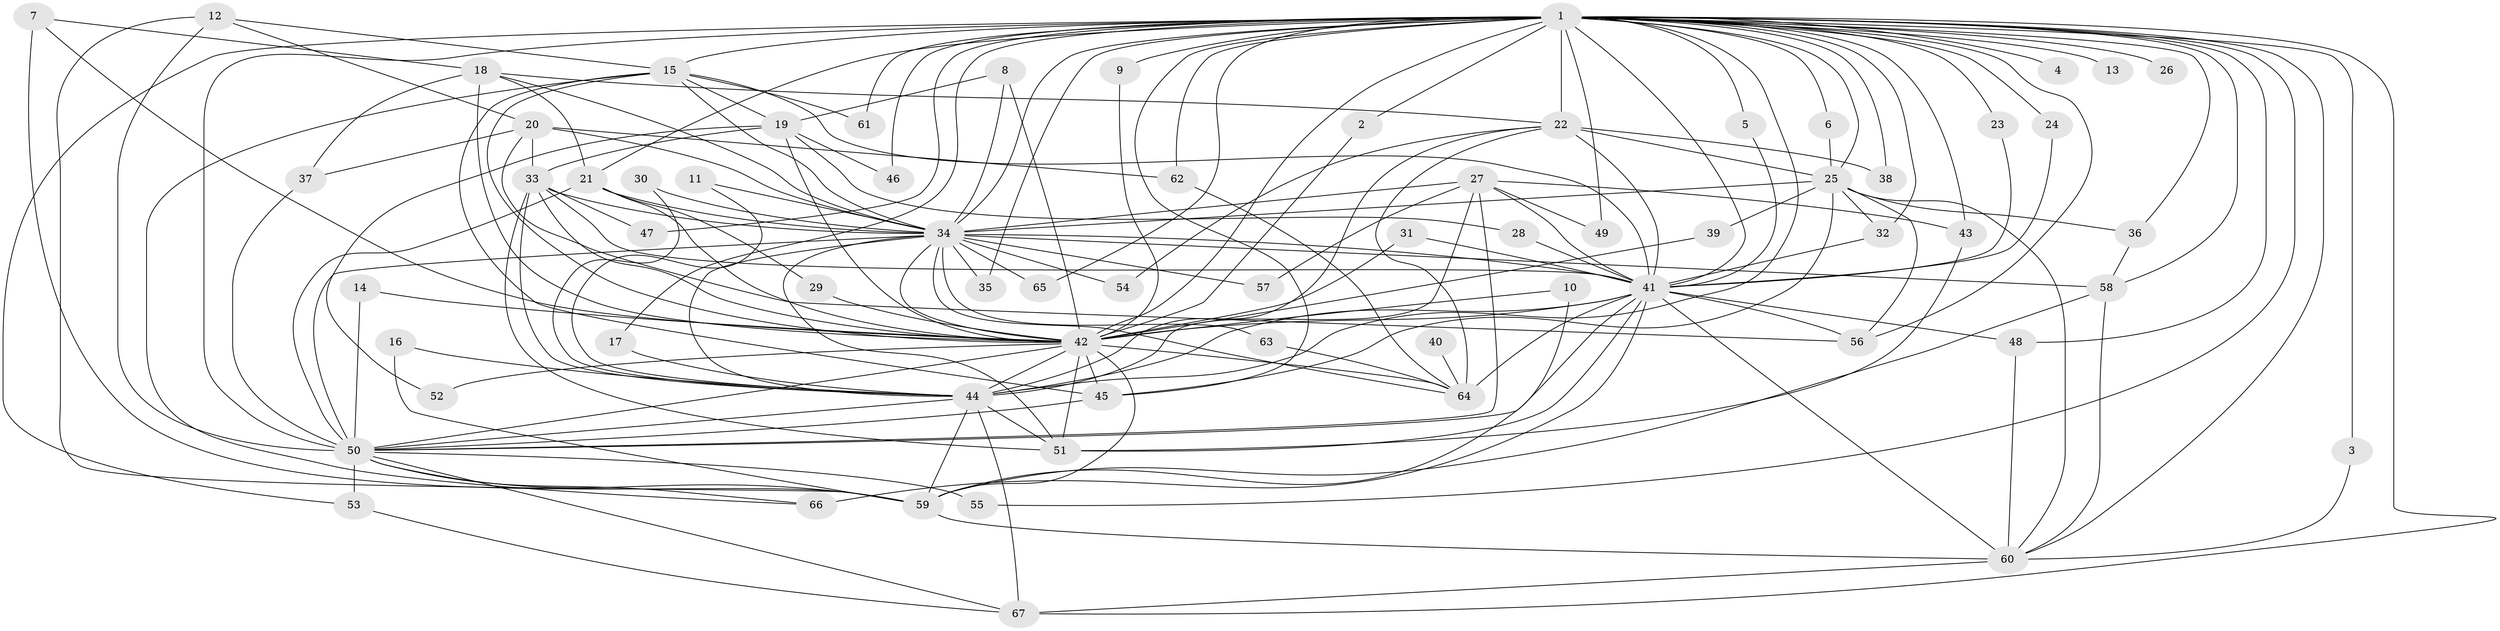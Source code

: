 // original degree distribution, {16: 0.007518796992481203, 21: 0.015037593984962405, 29: 0.015037593984962405, 17: 0.015037593984962405, 27: 0.007518796992481203, 22: 0.007518796992481203, 24: 0.007518796992481203, 6: 0.022556390977443608, 4: 0.09022556390977443, 2: 0.5263157894736842, 5: 0.03759398496240601, 9: 0.015037593984962405, 7: 0.022556390977443608, 3: 0.20300751879699247, 8: 0.007518796992481203}
// Generated by graph-tools (version 1.1) at 2025/49/03/09/25 03:49:37]
// undirected, 67 vertices, 175 edges
graph export_dot {
graph [start="1"]
  node [color=gray90,style=filled];
  1;
  2;
  3;
  4;
  5;
  6;
  7;
  8;
  9;
  10;
  11;
  12;
  13;
  14;
  15;
  16;
  17;
  18;
  19;
  20;
  21;
  22;
  23;
  24;
  25;
  26;
  27;
  28;
  29;
  30;
  31;
  32;
  33;
  34;
  35;
  36;
  37;
  38;
  39;
  40;
  41;
  42;
  43;
  44;
  45;
  46;
  47;
  48;
  49;
  50;
  51;
  52;
  53;
  54;
  55;
  56;
  57;
  58;
  59;
  60;
  61;
  62;
  63;
  64;
  65;
  66;
  67;
  1 -- 2 [weight=1.0];
  1 -- 3 [weight=1.0];
  1 -- 4 [weight=2.0];
  1 -- 5 [weight=1.0];
  1 -- 6 [weight=1.0];
  1 -- 9 [weight=1.0];
  1 -- 13 [weight=1.0];
  1 -- 15 [weight=1.0];
  1 -- 17 [weight=1.0];
  1 -- 21 [weight=1.0];
  1 -- 22 [weight=2.0];
  1 -- 23 [weight=1.0];
  1 -- 24 [weight=1.0];
  1 -- 25 [weight=1.0];
  1 -- 26 [weight=2.0];
  1 -- 32 [weight=1.0];
  1 -- 34 [weight=4.0];
  1 -- 35 [weight=1.0];
  1 -- 36 [weight=1.0];
  1 -- 38 [weight=1.0];
  1 -- 41 [weight=5.0];
  1 -- 42 [weight=8.0];
  1 -- 43 [weight=1.0];
  1 -- 44 [weight=4.0];
  1 -- 45 [weight=1.0];
  1 -- 46 [weight=2.0];
  1 -- 47 [weight=1.0];
  1 -- 48 [weight=2.0];
  1 -- 49 [weight=1.0];
  1 -- 50 [weight=4.0];
  1 -- 53 [weight=1.0];
  1 -- 55 [weight=1.0];
  1 -- 56 [weight=1.0];
  1 -- 58 [weight=1.0];
  1 -- 60 [weight=1.0];
  1 -- 61 [weight=1.0];
  1 -- 62 [weight=1.0];
  1 -- 65 [weight=2.0];
  1 -- 67 [weight=1.0];
  2 -- 42 [weight=1.0];
  3 -- 60 [weight=1.0];
  5 -- 41 [weight=1.0];
  6 -- 25 [weight=1.0];
  7 -- 18 [weight=1.0];
  7 -- 42 [weight=1.0];
  7 -- 59 [weight=1.0];
  8 -- 19 [weight=1.0];
  8 -- 34 [weight=1.0];
  8 -- 42 [weight=2.0];
  9 -- 42 [weight=1.0];
  10 -- 42 [weight=1.0];
  10 -- 59 [weight=1.0];
  11 -- 34 [weight=1.0];
  11 -- 44 [weight=1.0];
  12 -- 15 [weight=1.0];
  12 -- 20 [weight=1.0];
  12 -- 50 [weight=1.0];
  12 -- 59 [weight=1.0];
  14 -- 42 [weight=1.0];
  14 -- 50 [weight=1.0];
  15 -- 19 [weight=1.0];
  15 -- 34 [weight=1.0];
  15 -- 41 [weight=1.0];
  15 -- 42 [weight=1.0];
  15 -- 45 [weight=1.0];
  15 -- 61 [weight=1.0];
  15 -- 66 [weight=1.0];
  16 -- 44 [weight=1.0];
  16 -- 59 [weight=1.0];
  17 -- 44 [weight=1.0];
  18 -- 21 [weight=1.0];
  18 -- 22 [weight=1.0];
  18 -- 34 [weight=1.0];
  18 -- 37 [weight=1.0];
  18 -- 42 [weight=1.0];
  19 -- 28 [weight=1.0];
  19 -- 33 [weight=1.0];
  19 -- 42 [weight=1.0];
  19 -- 46 [weight=1.0];
  19 -- 52 [weight=1.0];
  20 -- 33 [weight=2.0];
  20 -- 34 [weight=2.0];
  20 -- 37 [weight=1.0];
  20 -- 56 [weight=1.0];
  20 -- 62 [weight=1.0];
  21 -- 29 [weight=1.0];
  21 -- 34 [weight=1.0];
  21 -- 42 [weight=2.0];
  21 -- 50 [weight=1.0];
  22 -- 25 [weight=1.0];
  22 -- 38 [weight=1.0];
  22 -- 41 [weight=1.0];
  22 -- 44 [weight=1.0];
  22 -- 54 [weight=1.0];
  22 -- 64 [weight=1.0];
  23 -- 41 [weight=1.0];
  24 -- 41 [weight=1.0];
  25 -- 32 [weight=1.0];
  25 -- 34 [weight=1.0];
  25 -- 36 [weight=1.0];
  25 -- 39 [weight=1.0];
  25 -- 45 [weight=1.0];
  25 -- 56 [weight=1.0];
  25 -- 60 [weight=1.0];
  27 -- 34 [weight=1.0];
  27 -- 41 [weight=1.0];
  27 -- 43 [weight=1.0];
  27 -- 44 [weight=1.0];
  27 -- 49 [weight=1.0];
  27 -- 50 [weight=1.0];
  27 -- 57 [weight=1.0];
  28 -- 41 [weight=1.0];
  29 -- 42 [weight=1.0];
  30 -- 34 [weight=1.0];
  30 -- 44 [weight=1.0];
  31 -- 41 [weight=1.0];
  31 -- 42 [weight=1.0];
  32 -- 41 [weight=1.0];
  33 -- 34 [weight=1.0];
  33 -- 41 [weight=1.0];
  33 -- 42 [weight=1.0];
  33 -- 44 [weight=1.0];
  33 -- 47 [weight=1.0];
  33 -- 51 [weight=1.0];
  34 -- 35 [weight=1.0];
  34 -- 41 [weight=1.0];
  34 -- 42 [weight=2.0];
  34 -- 44 [weight=1.0];
  34 -- 50 [weight=1.0];
  34 -- 51 [weight=1.0];
  34 -- 54 [weight=1.0];
  34 -- 57 [weight=1.0];
  34 -- 58 [weight=2.0];
  34 -- 63 [weight=1.0];
  34 -- 64 [weight=1.0];
  34 -- 65 [weight=1.0];
  36 -- 58 [weight=1.0];
  37 -- 50 [weight=1.0];
  39 -- 42 [weight=1.0];
  40 -- 64 [weight=1.0];
  41 -- 42 [weight=2.0];
  41 -- 44 [weight=1.0];
  41 -- 48 [weight=1.0];
  41 -- 50 [weight=1.0];
  41 -- 51 [weight=1.0];
  41 -- 56 [weight=1.0];
  41 -- 60 [weight=1.0];
  41 -- 64 [weight=2.0];
  41 -- 66 [weight=2.0];
  42 -- 44 [weight=2.0];
  42 -- 45 [weight=1.0];
  42 -- 50 [weight=3.0];
  42 -- 51 [weight=1.0];
  42 -- 52 [weight=1.0];
  42 -- 59 [weight=1.0];
  42 -- 64 [weight=1.0];
  43 -- 51 [weight=1.0];
  44 -- 50 [weight=1.0];
  44 -- 51 [weight=1.0];
  44 -- 59 [weight=1.0];
  44 -- 67 [weight=1.0];
  45 -- 50 [weight=1.0];
  48 -- 60 [weight=1.0];
  50 -- 53 [weight=1.0];
  50 -- 55 [weight=1.0];
  50 -- 59 [weight=1.0];
  50 -- 66 [weight=1.0];
  50 -- 67 [weight=1.0];
  53 -- 67 [weight=1.0];
  58 -- 59 [weight=1.0];
  58 -- 60 [weight=1.0];
  59 -- 60 [weight=2.0];
  60 -- 67 [weight=1.0];
  62 -- 64 [weight=1.0];
  63 -- 64 [weight=1.0];
}
